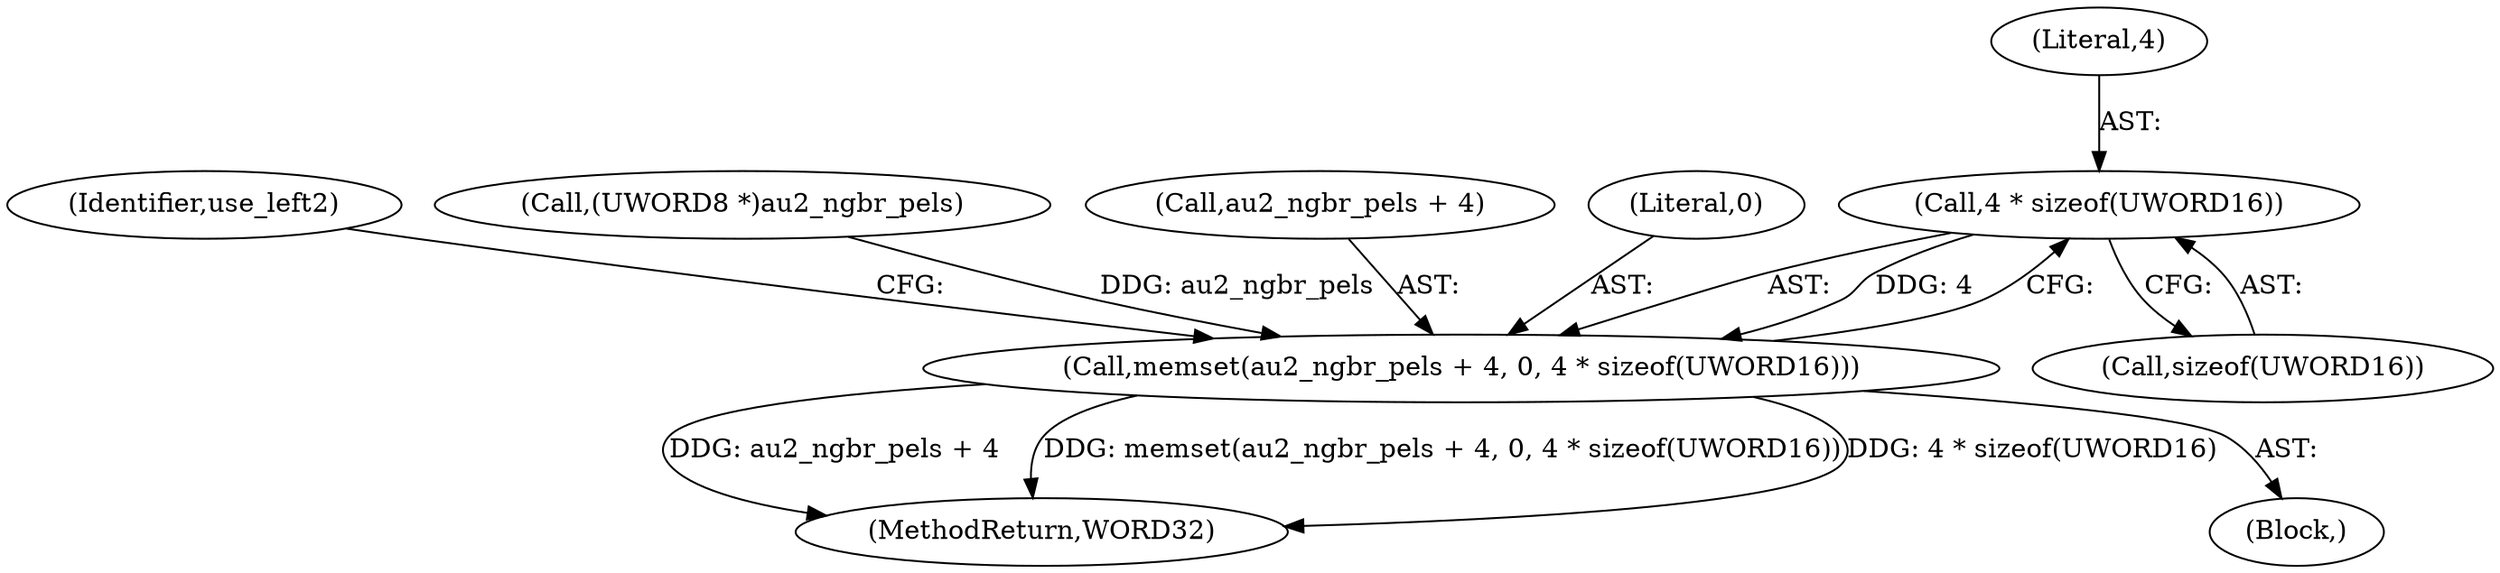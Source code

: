 digraph "0_Android_a583270e1c96d307469c83dc42bd3c5f1b9ef63f@API" {
"1003156" [label="(Call,4 * sizeof(UWORD16))"];
"1003151" [label="(Call,memset(au2_ngbr_pels + 4, 0, 4 * sizeof(UWORD16)))"];
"1003161" [label="(Identifier,use_left2)"];
"1003158" [label="(Call,sizeof(UWORD16))"];
"1003254" [label="(MethodReturn,WORD32)"];
"1003089" [label="(Call,(UWORD8 *)au2_ngbr_pels)"];
"1003151" [label="(Call,memset(au2_ngbr_pels + 4, 0, 4 * sizeof(UWORD16)))"];
"1003156" [label="(Call,4 * sizeof(UWORD16))"];
"1003157" [label="(Literal,4)"];
"1003152" [label="(Call,au2_ngbr_pels + 4)"];
"1003155" [label="(Literal,0)"];
"1003150" [label="(Block,)"];
"1003156" -> "1003151"  [label="AST: "];
"1003156" -> "1003158"  [label="CFG: "];
"1003157" -> "1003156"  [label="AST: "];
"1003158" -> "1003156"  [label="AST: "];
"1003151" -> "1003156"  [label="CFG: "];
"1003156" -> "1003151"  [label="DDG: 4"];
"1003151" -> "1003150"  [label="AST: "];
"1003152" -> "1003151"  [label="AST: "];
"1003155" -> "1003151"  [label="AST: "];
"1003161" -> "1003151"  [label="CFG: "];
"1003151" -> "1003254"  [label="DDG: au2_ngbr_pels + 4"];
"1003151" -> "1003254"  [label="DDG: memset(au2_ngbr_pels + 4, 0, 4 * sizeof(UWORD16))"];
"1003151" -> "1003254"  [label="DDG: 4 * sizeof(UWORD16)"];
"1003089" -> "1003151"  [label="DDG: au2_ngbr_pels"];
}
